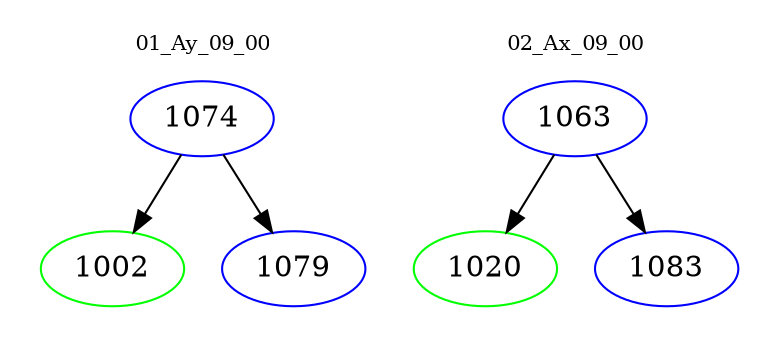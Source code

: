 digraph{
subgraph cluster_0 {
color = white
label = "01_Ay_09_00";
fontsize=10;
T0_1074 [label="1074", color="blue"]
T0_1074 -> T0_1002 [color="black"]
T0_1002 [label="1002", color="green"]
T0_1074 -> T0_1079 [color="black"]
T0_1079 [label="1079", color="blue"]
}
subgraph cluster_1 {
color = white
label = "02_Ax_09_00";
fontsize=10;
T1_1063 [label="1063", color="blue"]
T1_1063 -> T1_1020 [color="black"]
T1_1020 [label="1020", color="green"]
T1_1063 -> T1_1083 [color="black"]
T1_1083 [label="1083", color="blue"]
}
}
